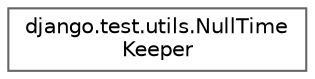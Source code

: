 digraph "Graphical Class Hierarchy"
{
 // LATEX_PDF_SIZE
  bgcolor="transparent";
  edge [fontname=Helvetica,fontsize=10,labelfontname=Helvetica,labelfontsize=10];
  node [fontname=Helvetica,fontsize=10,shape=box,height=0.2,width=0.4];
  rankdir="LR";
  Node0 [id="Node000000",label="django.test.utils.NullTime\lKeeper",height=0.2,width=0.4,color="grey40", fillcolor="white", style="filled",URL="$classdjango_1_1test_1_1utils_1_1_null_time_keeper.html",tooltip=" "];
}
